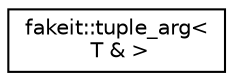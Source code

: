 digraph "Graphical Class Hierarchy"
{
  edge [fontname="Helvetica",fontsize="10",labelfontname="Helvetica",labelfontsize="10"];
  node [fontname="Helvetica",fontsize="10",shape=record];
  rankdir="LR";
  Node1 [label="fakeit::tuple_arg\<\l T & \>",height=0.2,width=0.4,color="black", fillcolor="white", style="filled",URL="$d1/d2d/structfakeit_1_1tuple__arg_3_01T_01_6_01_4.html"];
}
